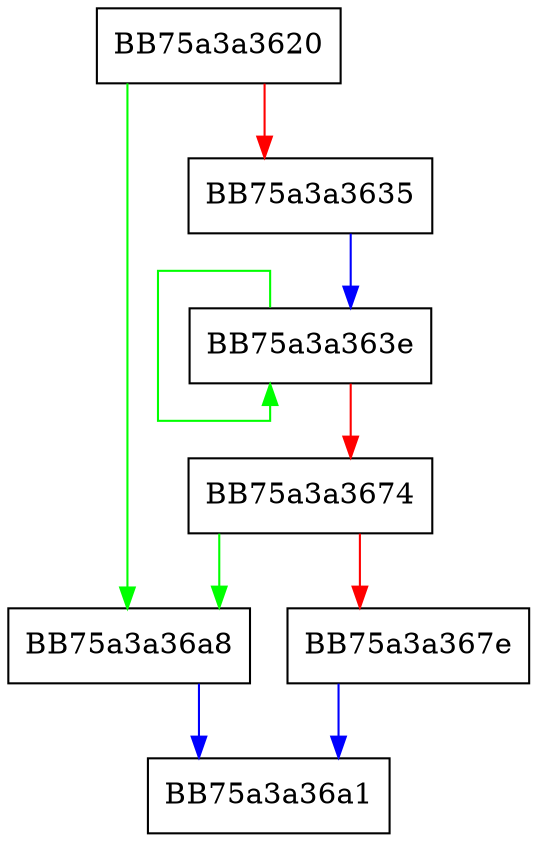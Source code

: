 digraph get_attribute_record {
  node [shape="box"];
  graph [splines=ortho];
  BB75a3a3620 -> BB75a3a36a8 [color="green"];
  BB75a3a3620 -> BB75a3a3635 [color="red"];
  BB75a3a3635 -> BB75a3a363e [color="blue"];
  BB75a3a363e -> BB75a3a363e [color="green"];
  BB75a3a363e -> BB75a3a3674 [color="red"];
  BB75a3a3674 -> BB75a3a36a8 [color="green"];
  BB75a3a3674 -> BB75a3a367e [color="red"];
  BB75a3a367e -> BB75a3a36a1 [color="blue"];
  BB75a3a36a8 -> BB75a3a36a1 [color="blue"];
}